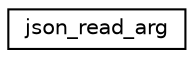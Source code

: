 digraph "Graphical Class Hierarchy"
{
  edge [fontname="Helvetica",fontsize="10",labelfontname="Helvetica",labelfontsize="10"];
  node [fontname="Helvetica",fontsize="10",shape=record];
  rankdir="LR";
  Node0 [label="json_read_arg",height=0.2,width=0.4,color="black", fillcolor="white", style="filled",URL="$structjson__read__arg.html",tooltip="Input and output arguments to the read_json interface. "];
}
